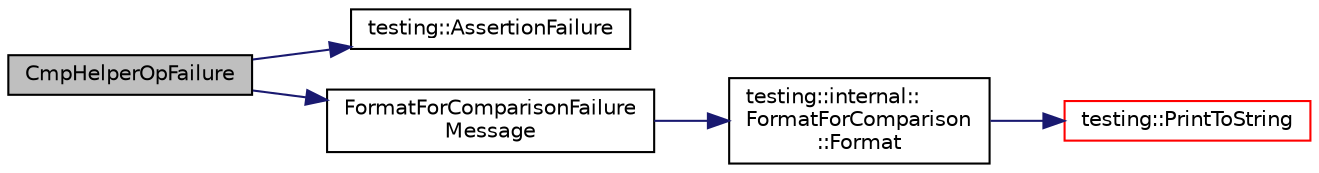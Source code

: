 digraph "CmpHelperOpFailure"
{
 // INTERACTIVE_SVG=YES
 // LATEX_PDF_SIZE
  bgcolor="transparent";
  edge [fontname="Helvetica",fontsize="10",labelfontname="Helvetica",labelfontsize="10"];
  node [fontname="Helvetica",fontsize="10",shape=record];
  rankdir="LR";
  Node1 [label="CmpHelperOpFailure",height=0.2,width=0.4,color="black", fillcolor="grey75", style="filled", fontcolor="black",tooltip=" "];
  Node1 -> Node2 [color="midnightblue",fontsize="10",style="solid",fontname="Helvetica"];
  Node2 [label="testing::AssertionFailure",height=0.2,width=0.4,color="black",URL="$d0/d75/namespacetesting_a8a25612ce946e4ffc6c9b911e7ff6a09.html#a8a25612ce946e4ffc6c9b911e7ff6a09",tooltip=" "];
  Node1 -> Node3 [color="midnightblue",fontsize="10",style="solid",fontname="Helvetica"];
  Node3 [label="FormatForComparisonFailure\lMessage",height=0.2,width=0.4,color="black",URL="$d0/da7/namespacetesting_1_1internal_a91ab078f10adc669f09b7f604975c518.html#a91ab078f10adc669f09b7f604975c518",tooltip=" "];
  Node3 -> Node4 [color="midnightblue",fontsize="10",style="solid",fontname="Helvetica"];
  Node4 [label="testing::internal::\lFormatForComparison\l::Format",height=0.2,width=0.4,color="black",URL="$d6/db1/classtesting_1_1internal_1_1FormatForComparison_a71c59ddcde066d9d31b76924801f7c89.html#a71c59ddcde066d9d31b76924801f7c89",tooltip=" "];
  Node4 -> Node5 [color="midnightblue",fontsize="10",style="solid",fontname="Helvetica"];
  Node5 [label="testing::PrintToString",height=0.2,width=0.4,color="red",URL="$d0/d75/namespacetesting_aa5717bb1144edd1d262d310ba70c82ed.html#aa5717bb1144edd1d262d310ba70c82ed",tooltip=" "];
}
